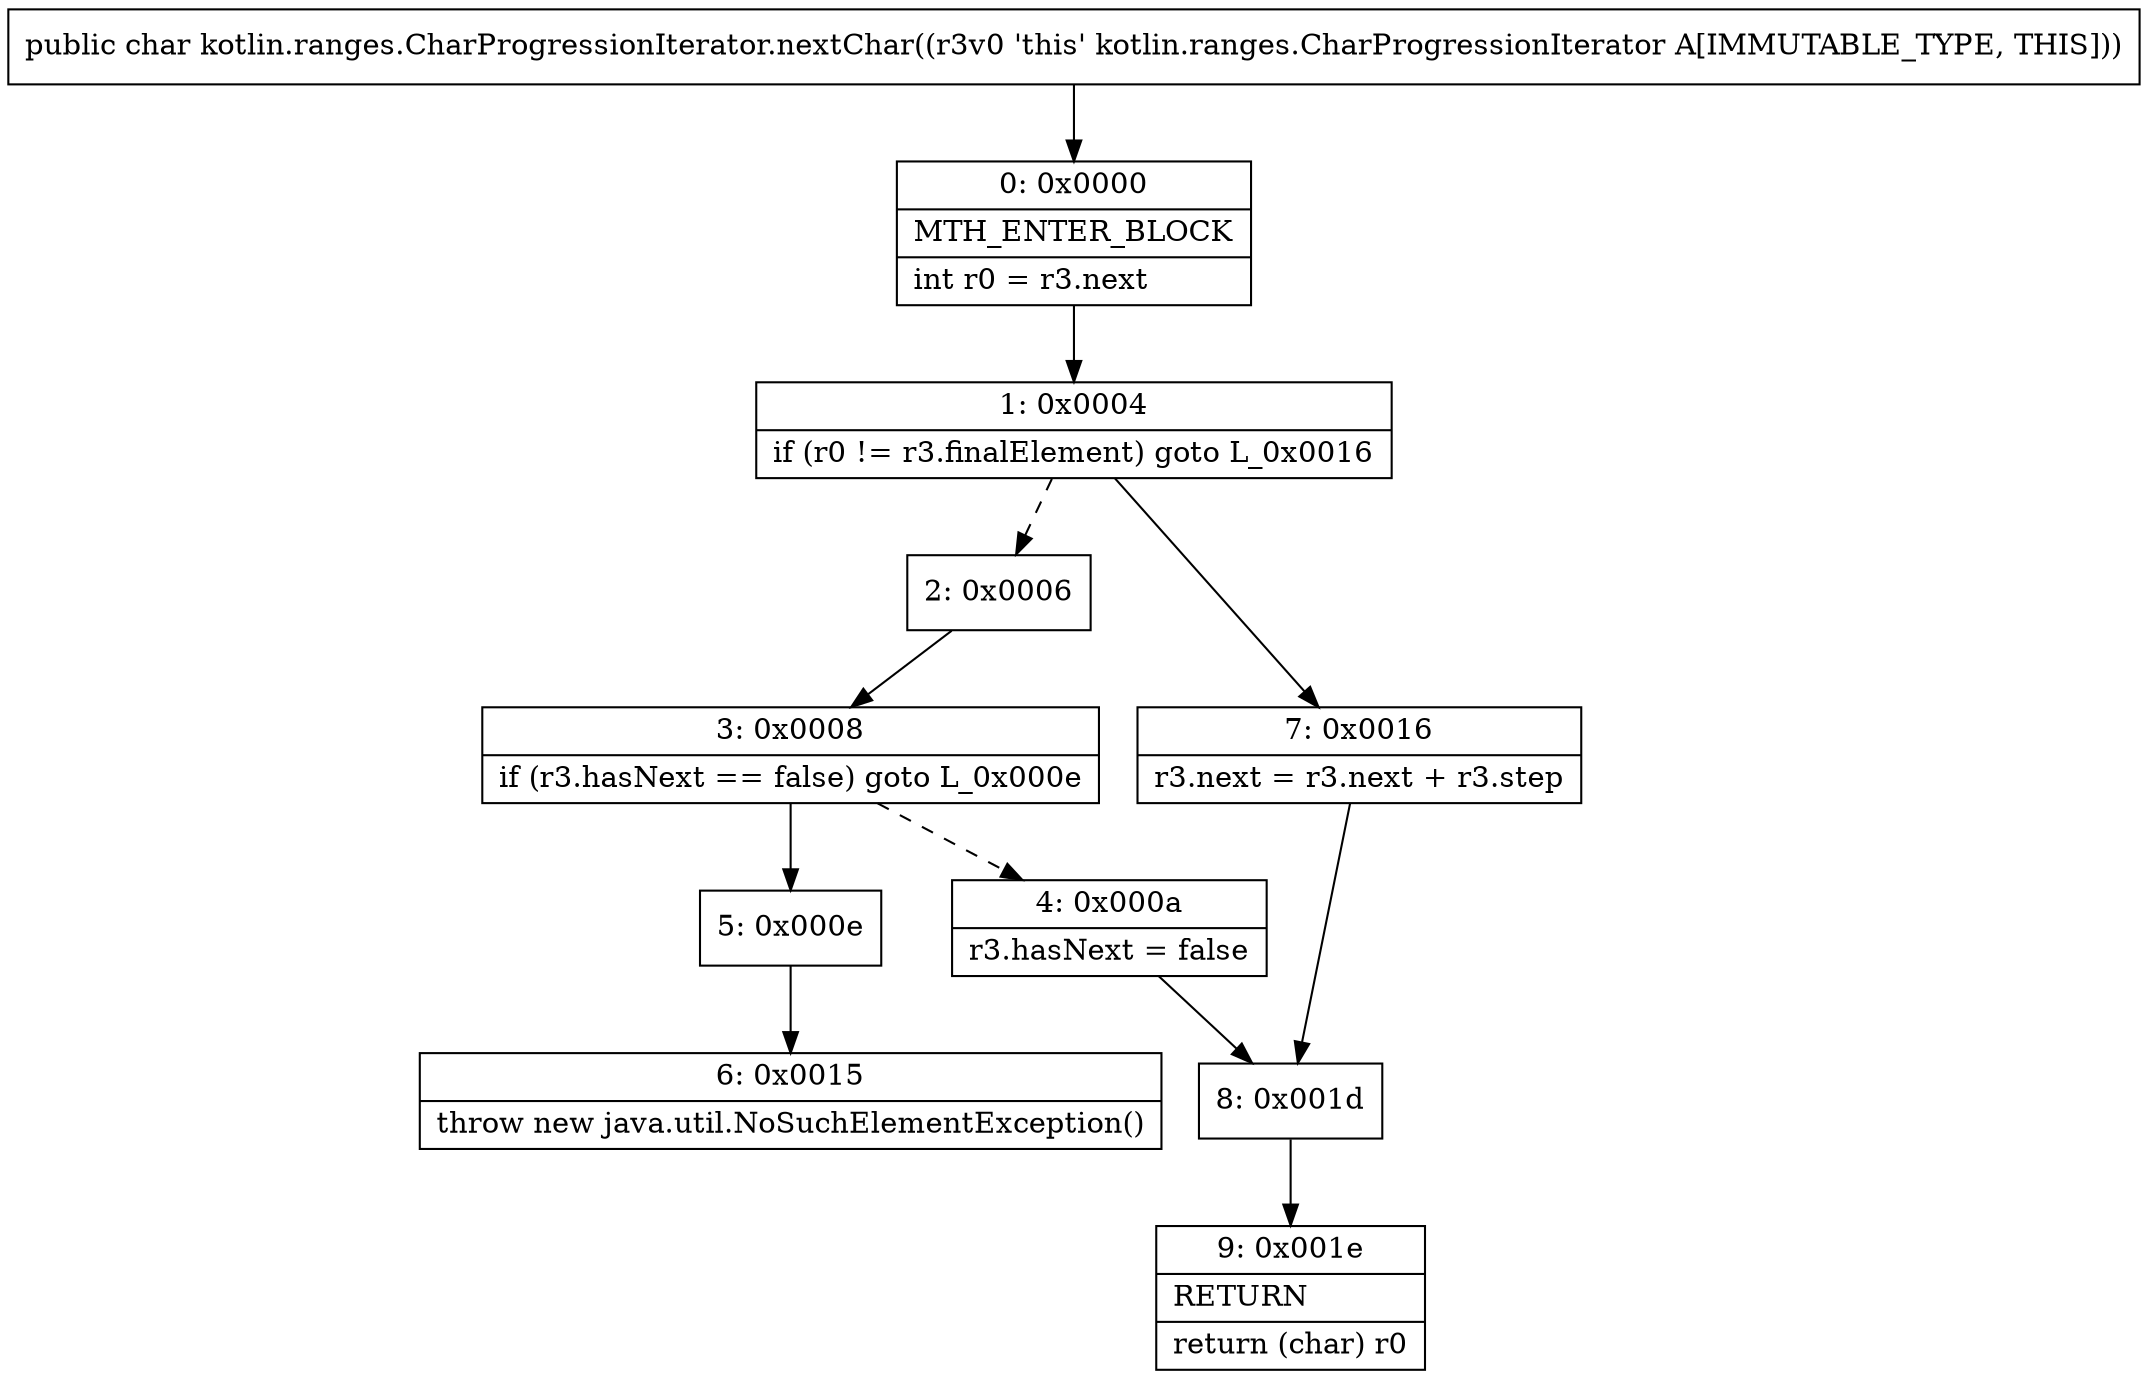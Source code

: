 digraph "CFG forkotlin.ranges.CharProgressionIterator.nextChar()C" {
Node_0 [shape=record,label="{0\:\ 0x0000|MTH_ENTER_BLOCK\l|int r0 = r3.next\l}"];
Node_1 [shape=record,label="{1\:\ 0x0004|if (r0 != r3.finalElement) goto L_0x0016\l}"];
Node_2 [shape=record,label="{2\:\ 0x0006}"];
Node_3 [shape=record,label="{3\:\ 0x0008|if (r3.hasNext == false) goto L_0x000e\l}"];
Node_4 [shape=record,label="{4\:\ 0x000a|r3.hasNext = false\l}"];
Node_5 [shape=record,label="{5\:\ 0x000e}"];
Node_6 [shape=record,label="{6\:\ 0x0015|throw new java.util.NoSuchElementException()\l}"];
Node_7 [shape=record,label="{7\:\ 0x0016|r3.next = r3.next + r3.step\l}"];
Node_8 [shape=record,label="{8\:\ 0x001d}"];
Node_9 [shape=record,label="{9\:\ 0x001e|RETURN\l|return (char) r0\l}"];
MethodNode[shape=record,label="{public char kotlin.ranges.CharProgressionIterator.nextChar((r3v0 'this' kotlin.ranges.CharProgressionIterator A[IMMUTABLE_TYPE, THIS])) }"];
MethodNode -> Node_0;
Node_0 -> Node_1;
Node_1 -> Node_2[style=dashed];
Node_1 -> Node_7;
Node_2 -> Node_3;
Node_3 -> Node_4[style=dashed];
Node_3 -> Node_5;
Node_4 -> Node_8;
Node_5 -> Node_6;
Node_7 -> Node_8;
Node_8 -> Node_9;
}

